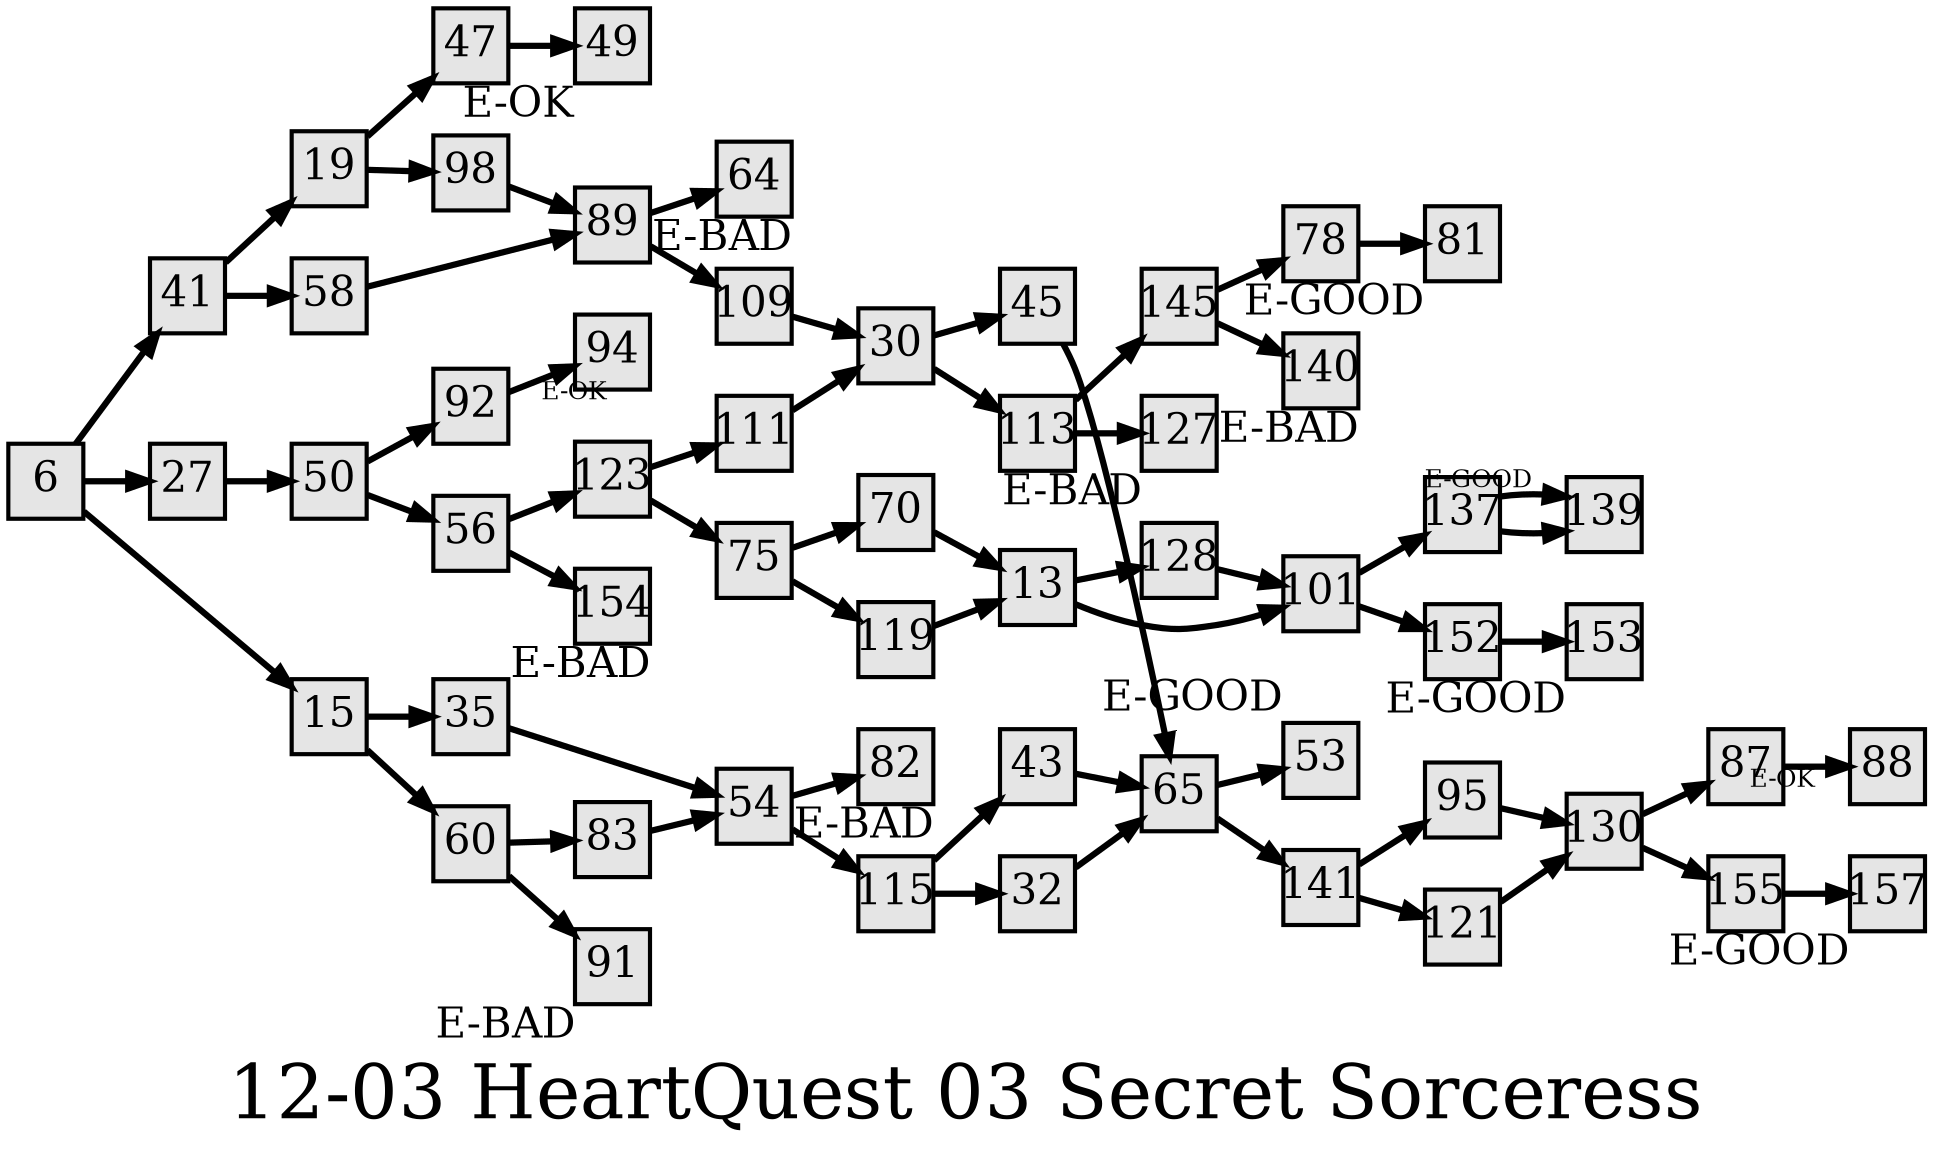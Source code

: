 digraph g{
  graph [ label="12-03 HeartQuest 03 Secret Sorceress" rankdir=LR, ordering=out, fontsize=36, nodesep="0.35", ranksep="0.45"];
  node  [shape=rect, penwidth=2, fontsize=20, style=filled, fillcolor=grey90, margin="0,0", labelfloat=true, regular=true, fixedsize=true];
  edge  [labelfloat=true, penwidth=3, fontsize=12];
  // ---;
  // group  : Katz;
  // id     :;
  // gbid   :;
  // series :;
  // title  :;
  // author :;
  // credit:;
  // - name : Juliet Way-Henthorne;
  // role : encoder;
  // date : 2017-09-06;
  // - name : Jeremy Douglass;
  // role : editor;
  // date : 2017-10-19;
  // render:;
  // - name   : ?;
  // styles : ?;
  // engine : dot;
  // comment: >;
  
  // ---;
  
  // From | To | Label;
  
  6 -> 41;
  6 -> 27;
  6 -> 15;
  13 -> 128;
  13 -> 101;
  15 -> 35;
  15 -> 60;
  19 -> 47;
  19 -> 98;
  27 -> 50;
  30 -> 45;
  30 -> 113;
  32 -> 65;
  35 -> 54;
  41 -> 19;
  41 -> 58;
  43 -> 65;
  45 -> 65;
  47 -> 49;
  49	[ xlabel="E-OK" ];
  50 -> 92;
  50 -> 56;
  53	[ xlabel="E-GOOD" ];	// ROMANCE
  54 -> 82;
  54 -> 115;
  56 -> 123;
  56 -> 154;
  58 -> 89;
  60 -> 83;
  60 -> 91;
  64	[ xlabel="E-BAD" ];	// MONSTER
  65 -> 53;
  65 -> 141;
  70 -> 13;
  75 -> 70;
  75 -> 119;
  78 -> 81;
  81	[ xlabel="E-GOOD" ];	// ROMANCE
  82	[ xlabel="E-BAD" ];	// MONSTER
  83 -> 54;
  87 -> 88	[ xlabel="E-OK" ];
  89 -> 64;
  89 -> 109;
  91	[ xlabel="E-BAD" ];	// MONSTER
  92 -> 94	[ xlabel="E-OK" ];
  95 -> 130;
  98 -> 89;
  101 -> 137;
  101 -> 152;
  109 -> 30;
  111 -> 30;
  113 -> 145;
  113 -> 127;
  115 -> 43;
  115 -> 32;
  119 -> 13;
  121 -> 130;
  123 -> 111;
  123 -> 75;
  127	[ xlabel="E-BAD" ];	// MAGIC
  128 -> 101;
  130 -> 87;
  130 -> 155;
  137 -> 139;
  137 -> 139	[ xlabel="E-GOOD" ];	// ROMANCE
  140	[ xlabel="E-BAD" ];	// NO ROMANCE
  141 -> 95;
  141 -> 121;
  145 -> 78;
  145 -> 140;
  152 -> 153;
  153	[ xlabel="E-GOOD" ];	// ROMANCE
  154	[ xlabel="E-BAD" ];	// MONSTER
  155 -> 157;
  157	[ xlabel="E-GOOD" ];	// ROMANCE
}

